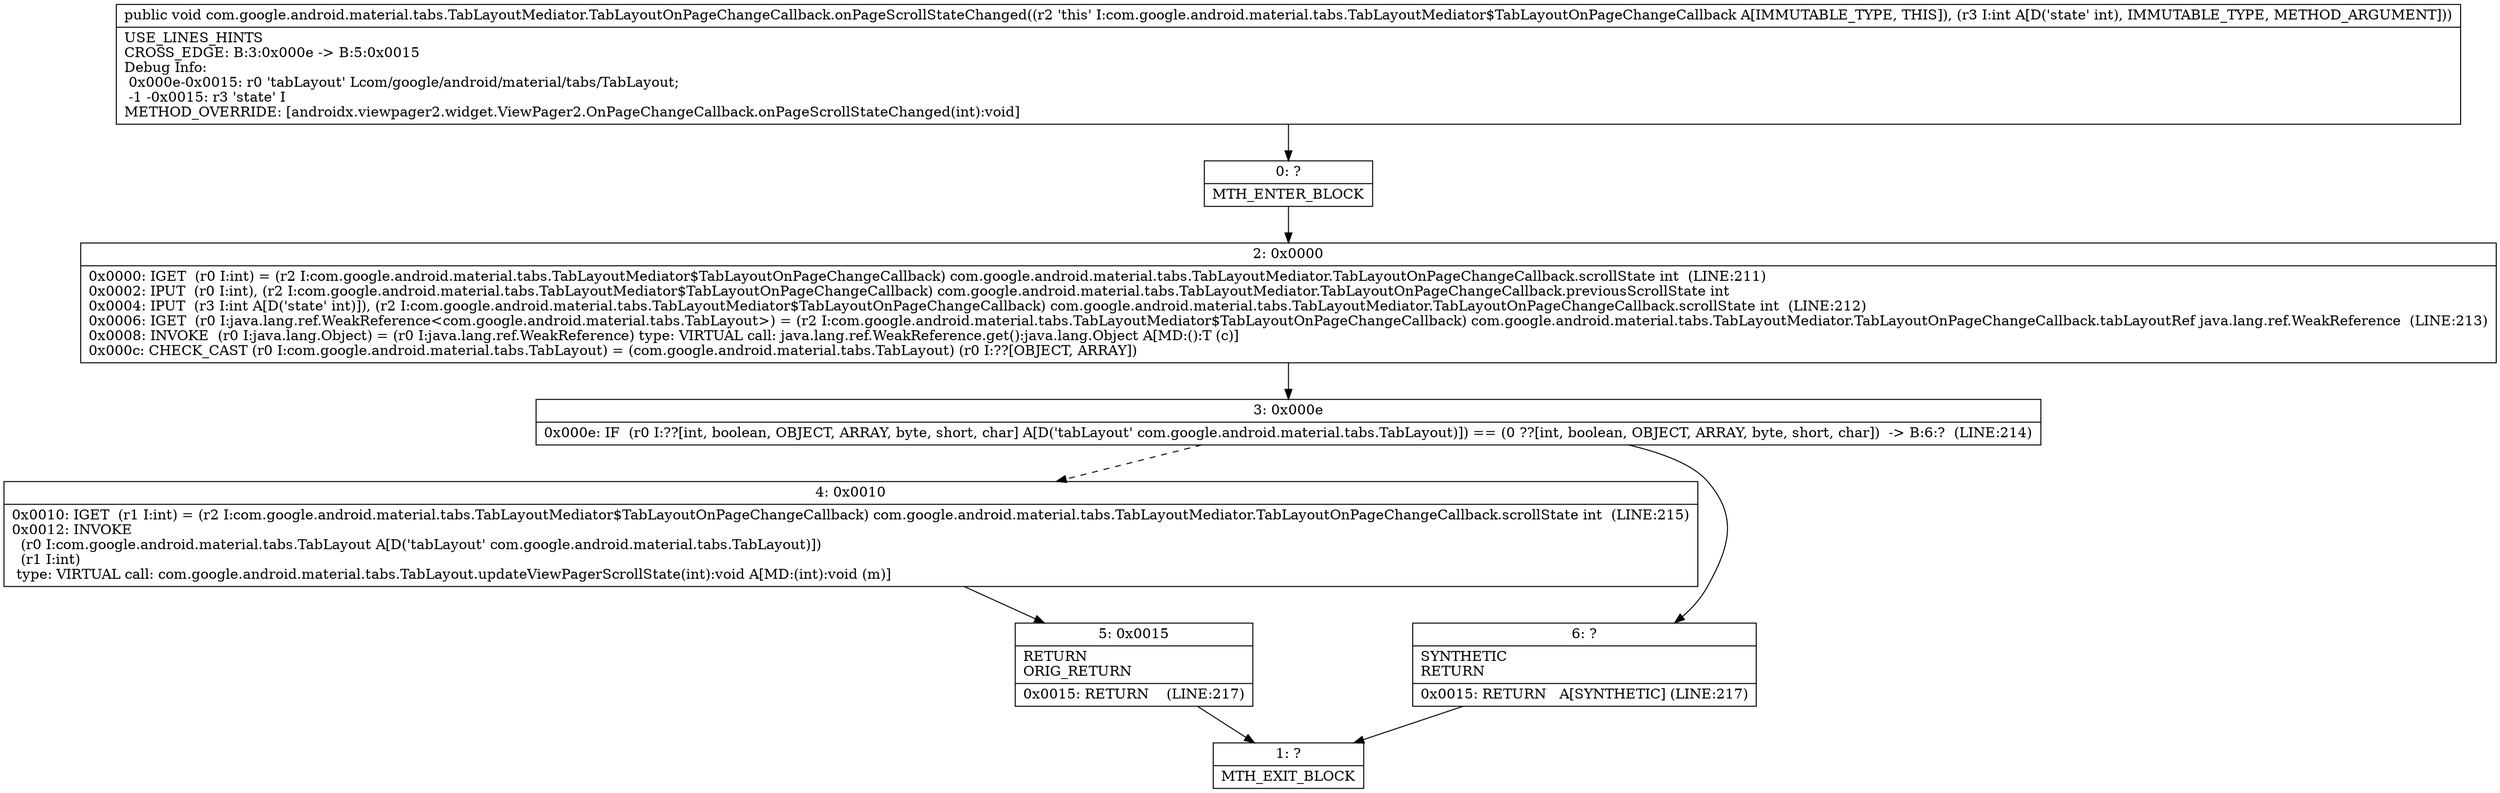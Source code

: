 digraph "CFG forcom.google.android.material.tabs.TabLayoutMediator.TabLayoutOnPageChangeCallback.onPageScrollStateChanged(I)V" {
Node_0 [shape=record,label="{0\:\ ?|MTH_ENTER_BLOCK\l}"];
Node_2 [shape=record,label="{2\:\ 0x0000|0x0000: IGET  (r0 I:int) = (r2 I:com.google.android.material.tabs.TabLayoutMediator$TabLayoutOnPageChangeCallback) com.google.android.material.tabs.TabLayoutMediator.TabLayoutOnPageChangeCallback.scrollState int  (LINE:211)\l0x0002: IPUT  (r0 I:int), (r2 I:com.google.android.material.tabs.TabLayoutMediator$TabLayoutOnPageChangeCallback) com.google.android.material.tabs.TabLayoutMediator.TabLayoutOnPageChangeCallback.previousScrollState int \l0x0004: IPUT  (r3 I:int A[D('state' int)]), (r2 I:com.google.android.material.tabs.TabLayoutMediator$TabLayoutOnPageChangeCallback) com.google.android.material.tabs.TabLayoutMediator.TabLayoutOnPageChangeCallback.scrollState int  (LINE:212)\l0x0006: IGET  (r0 I:java.lang.ref.WeakReference\<com.google.android.material.tabs.TabLayout\>) = (r2 I:com.google.android.material.tabs.TabLayoutMediator$TabLayoutOnPageChangeCallback) com.google.android.material.tabs.TabLayoutMediator.TabLayoutOnPageChangeCallback.tabLayoutRef java.lang.ref.WeakReference  (LINE:213)\l0x0008: INVOKE  (r0 I:java.lang.Object) = (r0 I:java.lang.ref.WeakReference) type: VIRTUAL call: java.lang.ref.WeakReference.get():java.lang.Object A[MD:():T (c)]\l0x000c: CHECK_CAST (r0 I:com.google.android.material.tabs.TabLayout) = (com.google.android.material.tabs.TabLayout) (r0 I:??[OBJECT, ARRAY]) \l}"];
Node_3 [shape=record,label="{3\:\ 0x000e|0x000e: IF  (r0 I:??[int, boolean, OBJECT, ARRAY, byte, short, char] A[D('tabLayout' com.google.android.material.tabs.TabLayout)]) == (0 ??[int, boolean, OBJECT, ARRAY, byte, short, char])  \-\> B:6:?  (LINE:214)\l}"];
Node_4 [shape=record,label="{4\:\ 0x0010|0x0010: IGET  (r1 I:int) = (r2 I:com.google.android.material.tabs.TabLayoutMediator$TabLayoutOnPageChangeCallback) com.google.android.material.tabs.TabLayoutMediator.TabLayoutOnPageChangeCallback.scrollState int  (LINE:215)\l0x0012: INVOKE  \l  (r0 I:com.google.android.material.tabs.TabLayout A[D('tabLayout' com.google.android.material.tabs.TabLayout)])\l  (r1 I:int)\l type: VIRTUAL call: com.google.android.material.tabs.TabLayout.updateViewPagerScrollState(int):void A[MD:(int):void (m)]\l}"];
Node_5 [shape=record,label="{5\:\ 0x0015|RETURN\lORIG_RETURN\l|0x0015: RETURN    (LINE:217)\l}"];
Node_1 [shape=record,label="{1\:\ ?|MTH_EXIT_BLOCK\l}"];
Node_6 [shape=record,label="{6\:\ ?|SYNTHETIC\lRETURN\l|0x0015: RETURN   A[SYNTHETIC] (LINE:217)\l}"];
MethodNode[shape=record,label="{public void com.google.android.material.tabs.TabLayoutMediator.TabLayoutOnPageChangeCallback.onPageScrollStateChanged((r2 'this' I:com.google.android.material.tabs.TabLayoutMediator$TabLayoutOnPageChangeCallback A[IMMUTABLE_TYPE, THIS]), (r3 I:int A[D('state' int), IMMUTABLE_TYPE, METHOD_ARGUMENT]))  | USE_LINES_HINTS\lCROSS_EDGE: B:3:0x000e \-\> B:5:0x0015\lDebug Info:\l  0x000e\-0x0015: r0 'tabLayout' Lcom\/google\/android\/material\/tabs\/TabLayout;\l  \-1 \-0x0015: r3 'state' I\lMETHOD_OVERRIDE: [androidx.viewpager2.widget.ViewPager2.OnPageChangeCallback.onPageScrollStateChanged(int):void]\l}"];
MethodNode -> Node_0;Node_0 -> Node_2;
Node_2 -> Node_3;
Node_3 -> Node_4[style=dashed];
Node_3 -> Node_6;
Node_4 -> Node_5;
Node_5 -> Node_1;
Node_6 -> Node_1;
}

